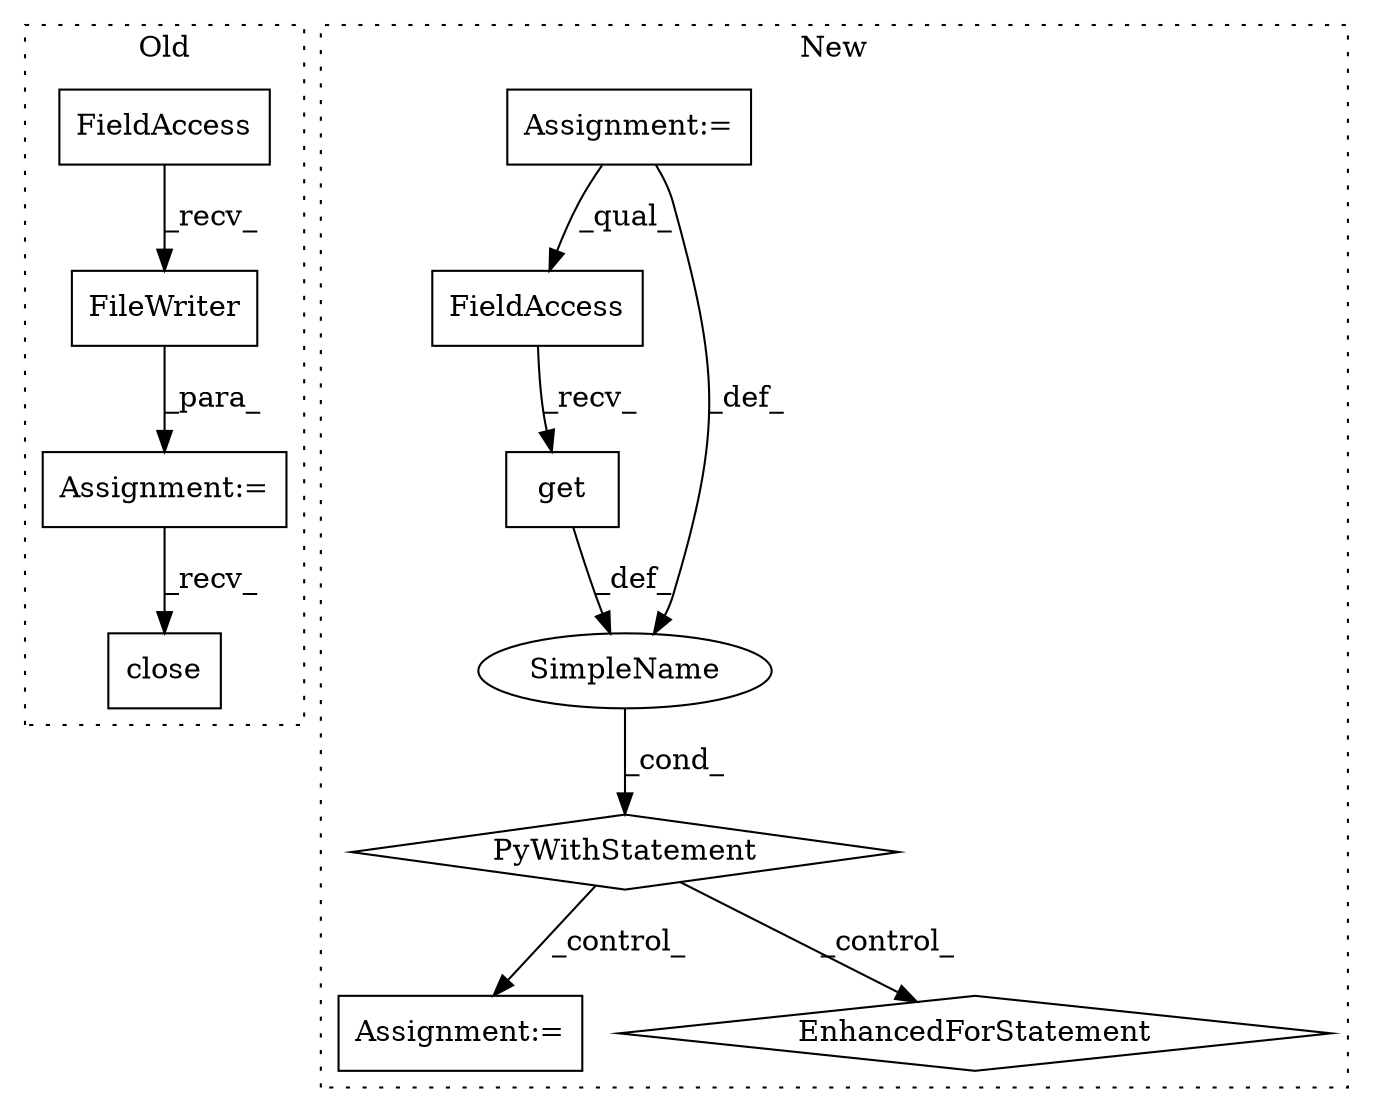 digraph G {
subgraph cluster0 {
1 [label="FileWriter" a="32" s="2176,2200" l="11,1" shape="box"];
3 [label="FieldAccess" a="22" s="2157" l="18" shape="box"];
7 [label="Assignment:=" a="7" s="2156" l="1" shape="box"];
10 [label="close" a="32" s="2470" l="7" shape="box"];
label = "Old";
style="dotted";
}
subgraph cluster1 {
2 [label="get" a="32" s="1602,1619" l="4,1" shape="box"];
4 [label="PyWithStatement" a="104" s="1566,1620" l="10,2" shape="diamond"];
5 [label="FieldAccess" a="22" s="1576" l="25" shape="box"];
6 [label="Assignment:=" a="7" s="729" l="9" shape="box"];
8 [label="SimpleName" a="42" s="" l="" shape="ellipse"];
9 [label="Assignment:=" a="7" s="1634" l="6" shape="box"];
11 [label="EnhancedForStatement" a="70" s="1684,1761" l="57,2" shape="diamond"];
label = "New";
style="dotted";
}
1 -> 7 [label="_para_"];
2 -> 8 [label="_def_"];
3 -> 1 [label="_recv_"];
4 -> 11 [label="_control_"];
4 -> 9 [label="_control_"];
5 -> 2 [label="_recv_"];
6 -> 8 [label="_def_"];
6 -> 5 [label="_qual_"];
7 -> 10 [label="_recv_"];
8 -> 4 [label="_cond_"];
}